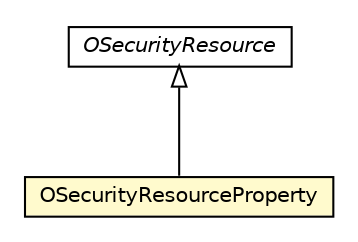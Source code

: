 #!/usr/local/bin/dot
#
# Class diagram 
# Generated by UMLGraph version R5_6-24-gf6e263 (http://www.umlgraph.org/)
#

digraph G {
	edge [fontname="Helvetica",fontsize=10,labelfontname="Helvetica",labelfontsize=10];
	node [fontname="Helvetica",fontsize=10,shape=plaintext];
	nodesep=0.25;
	ranksep=0.5;
	// com.orientechnologies.orient.core.metadata.security.OSecurityResourceProperty
	c6641334 [label=<<table title="com.orientechnologies.orient.core.metadata.security.OSecurityResourceProperty" border="0" cellborder="1" cellspacing="0" cellpadding="2" port="p" bgcolor="lemonChiffon" href="./OSecurityResourceProperty.html">
		<tr><td><table border="0" cellspacing="0" cellpadding="1">
<tr><td align="center" balign="center"> OSecurityResourceProperty </td></tr>
		</table></td></tr>
		</table>>, URL="./OSecurityResourceProperty.html", fontname="Helvetica", fontcolor="black", fontsize=10.0];
	// com.orientechnologies.orient.core.metadata.security.OSecurityResource
	c6641338 [label=<<table title="com.orientechnologies.orient.core.metadata.security.OSecurityResource" border="0" cellborder="1" cellspacing="0" cellpadding="2" port="p" href="./OSecurityResource.html">
		<tr><td><table border="0" cellspacing="0" cellpadding="1">
<tr><td align="center" balign="center"><font face="Helvetica-Oblique"> OSecurityResource </font></td></tr>
		</table></td></tr>
		</table>>, URL="./OSecurityResource.html", fontname="Helvetica", fontcolor="black", fontsize=10.0];
	//com.orientechnologies.orient.core.metadata.security.OSecurityResourceProperty extends com.orientechnologies.orient.core.metadata.security.OSecurityResource
	c6641338:p -> c6641334:p [dir=back,arrowtail=empty];
}


